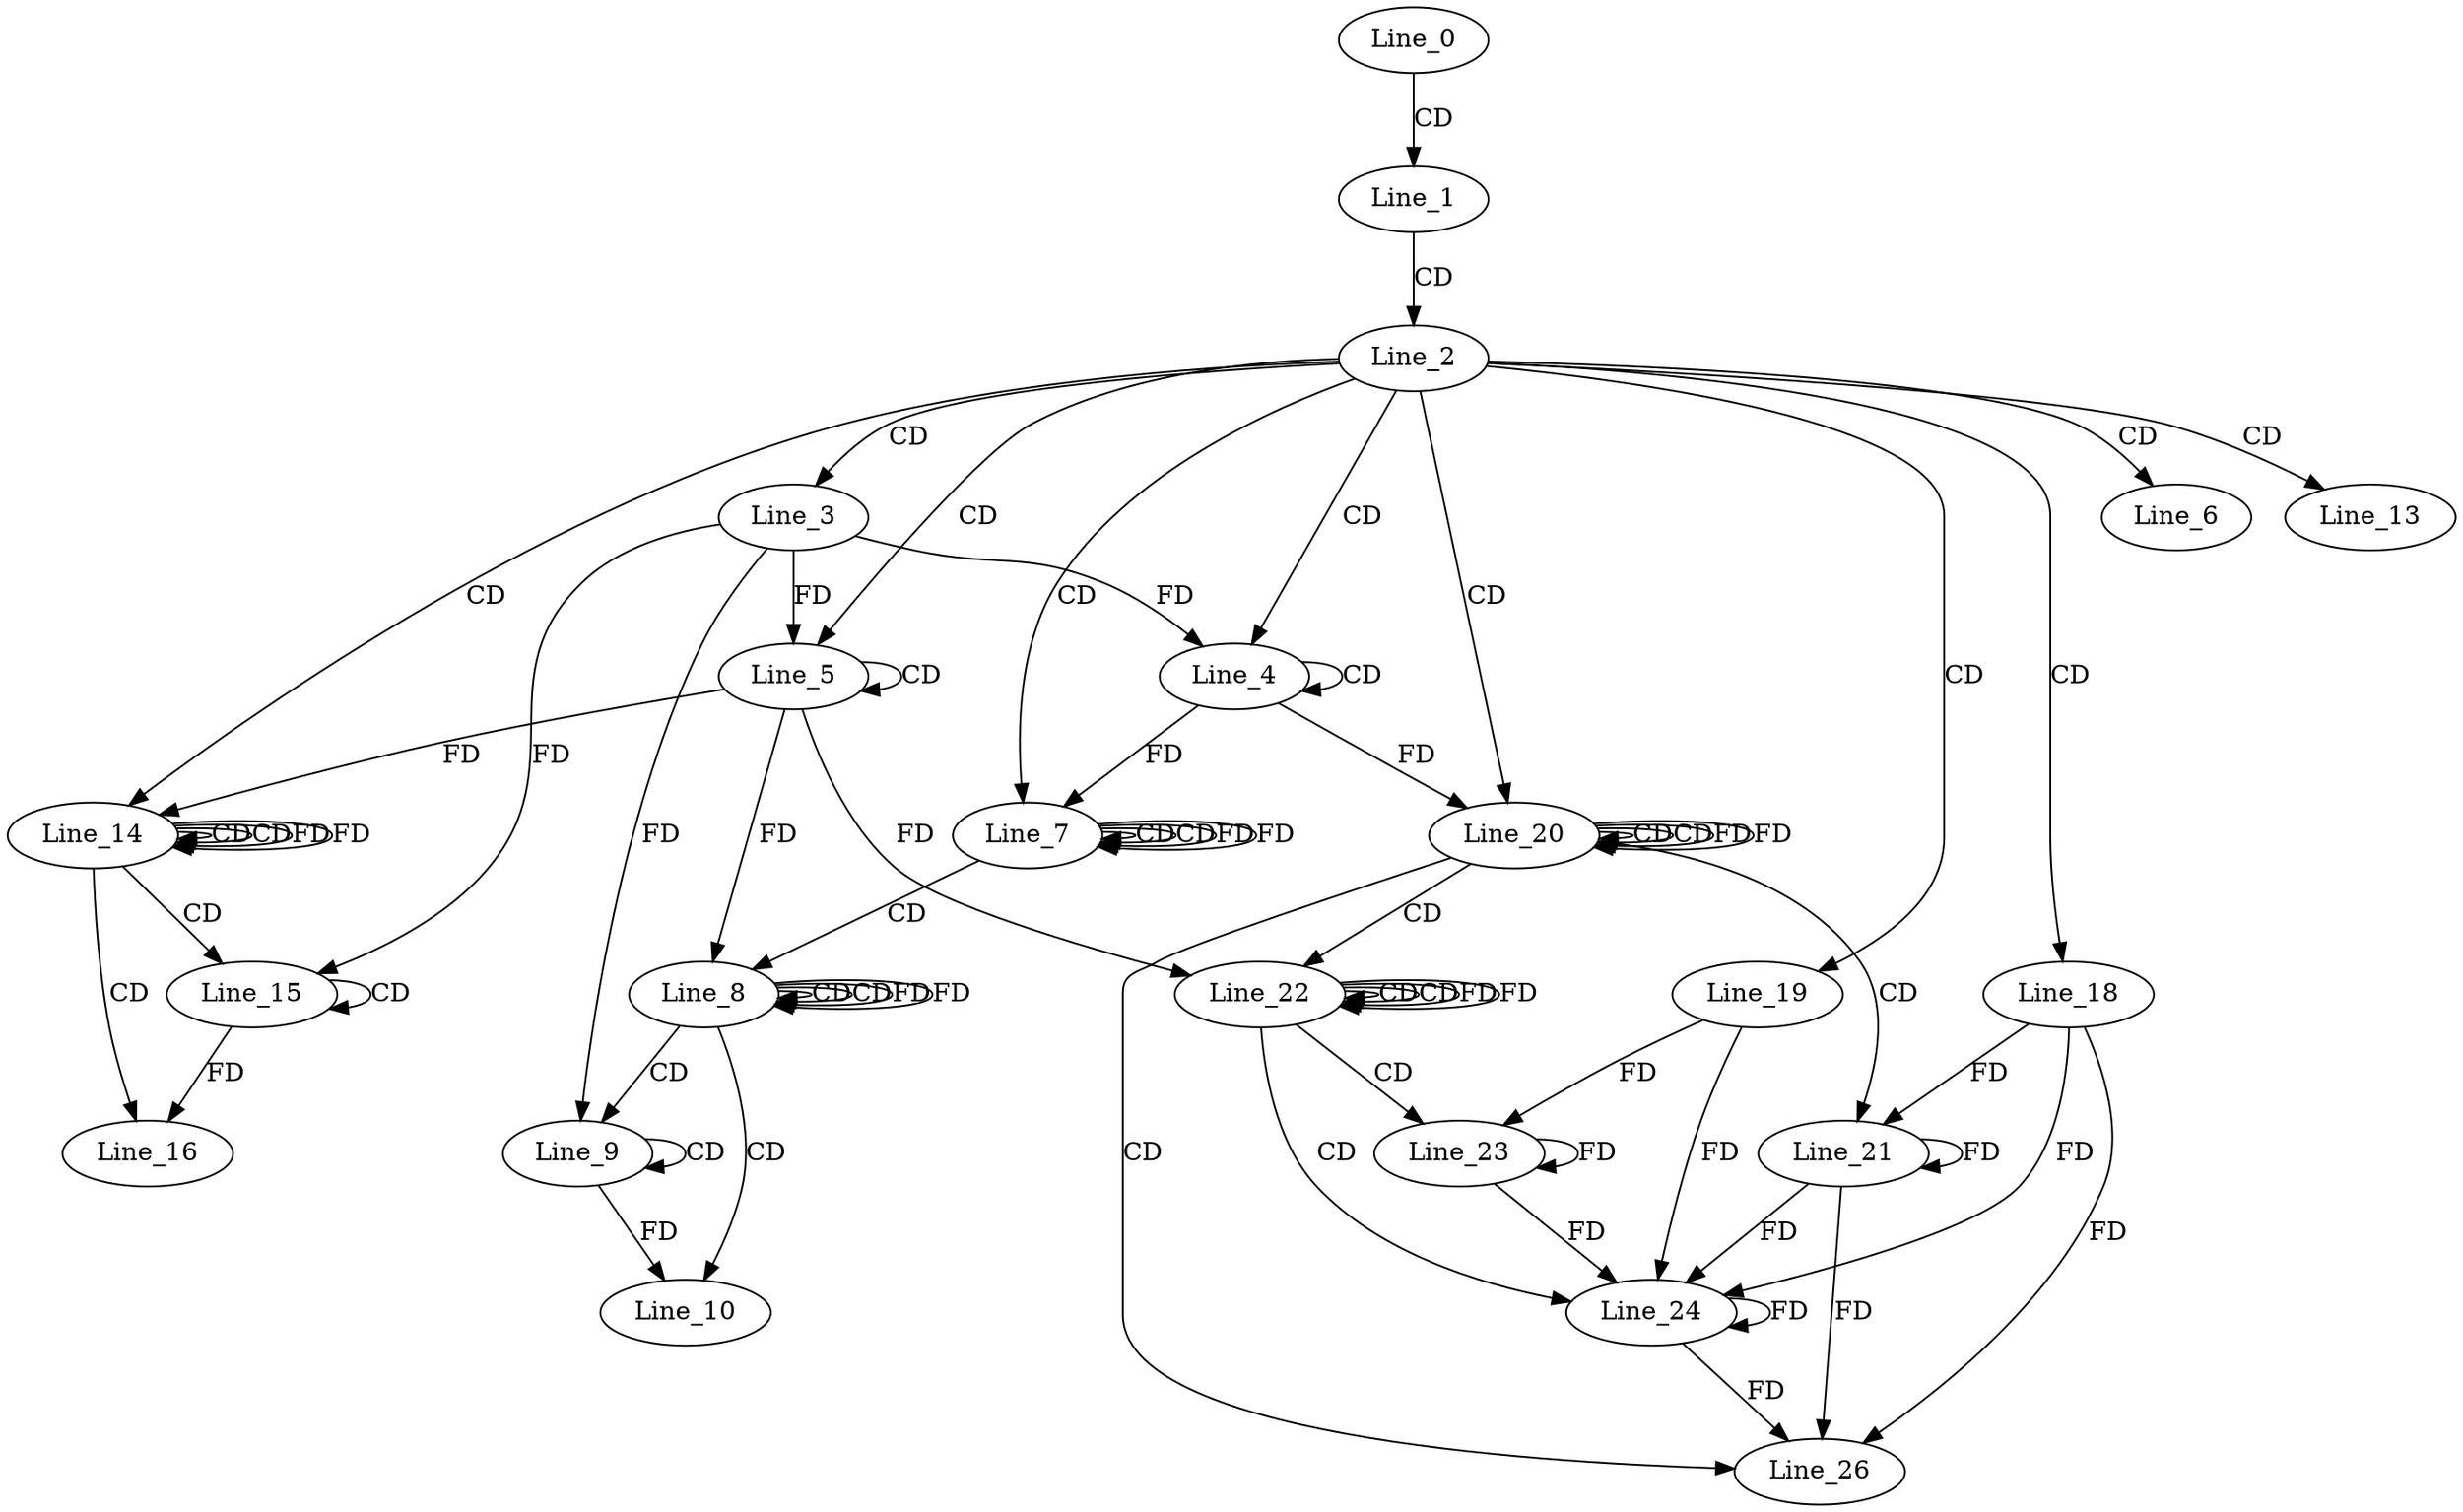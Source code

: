 digraph G {
  Line_0;
  Line_1;
  Line_2;
  Line_3;
  Line_4;
  Line_4;
  Line_5;
  Line_5;
  Line_6;
  Line_7;
  Line_7;
  Line_7;
  Line_8;
  Line_8;
  Line_8;
  Line_9;
  Line_9;
  Line_10;
  Line_13;
  Line_14;
  Line_14;
  Line_14;
  Line_15;
  Line_15;
  Line_16;
  Line_18;
  Line_19;
  Line_20;
  Line_20;
  Line_20;
  Line_21;
  Line_22;
  Line_22;
  Line_22;
  Line_23;
  Line_24;
  Line_26;
  Line_0 -> Line_1 [ label="CD" ];
  Line_1 -> Line_2 [ label="CD" ];
  Line_2 -> Line_3 [ label="CD" ];
  Line_2 -> Line_4 [ label="CD" ];
  Line_4 -> Line_4 [ label="CD" ];
  Line_3 -> Line_4 [ label="FD" ];
  Line_2 -> Line_5 [ label="CD" ];
  Line_5 -> Line_5 [ label="CD" ];
  Line_3 -> Line_5 [ label="FD" ];
  Line_2 -> Line_6 [ label="CD" ];
  Line_2 -> Line_7 [ label="CD" ];
  Line_7 -> Line_7 [ label="CD" ];
  Line_4 -> Line_7 [ label="FD" ];
  Line_7 -> Line_7 [ label="CD" ];
  Line_7 -> Line_7 [ label="FD" ];
  Line_7 -> Line_8 [ label="CD" ];
  Line_8 -> Line_8 [ label="CD" ];
  Line_5 -> Line_8 [ label="FD" ];
  Line_8 -> Line_8 [ label="CD" ];
  Line_8 -> Line_8 [ label="FD" ];
  Line_8 -> Line_9 [ label="CD" ];
  Line_9 -> Line_9 [ label="CD" ];
  Line_3 -> Line_9 [ label="FD" ];
  Line_8 -> Line_10 [ label="CD" ];
  Line_9 -> Line_10 [ label="FD" ];
  Line_2 -> Line_13 [ label="CD" ];
  Line_2 -> Line_14 [ label="CD" ];
  Line_14 -> Line_14 [ label="CD" ];
  Line_5 -> Line_14 [ label="FD" ];
  Line_14 -> Line_14 [ label="CD" ];
  Line_14 -> Line_14 [ label="FD" ];
  Line_14 -> Line_15 [ label="CD" ];
  Line_15 -> Line_15 [ label="CD" ];
  Line_3 -> Line_15 [ label="FD" ];
  Line_14 -> Line_16 [ label="CD" ];
  Line_15 -> Line_16 [ label="FD" ];
  Line_2 -> Line_18 [ label="CD" ];
  Line_2 -> Line_19 [ label="CD" ];
  Line_2 -> Line_20 [ label="CD" ];
  Line_20 -> Line_20 [ label="CD" ];
  Line_4 -> Line_20 [ label="FD" ];
  Line_20 -> Line_20 [ label="CD" ];
  Line_20 -> Line_20 [ label="FD" ];
  Line_20 -> Line_21 [ label="CD" ];
  Line_21 -> Line_21 [ label="FD" ];
  Line_18 -> Line_21 [ label="FD" ];
  Line_20 -> Line_22 [ label="CD" ];
  Line_22 -> Line_22 [ label="CD" ];
  Line_5 -> Line_22 [ label="FD" ];
  Line_22 -> Line_22 [ label="CD" ];
  Line_22 -> Line_22 [ label="FD" ];
  Line_22 -> Line_23 [ label="CD" ];
  Line_23 -> Line_23 [ label="FD" ];
  Line_19 -> Line_23 [ label="FD" ];
  Line_22 -> Line_24 [ label="CD" ];
  Line_24 -> Line_24 [ label="FD" ];
  Line_21 -> Line_24 [ label="FD" ];
  Line_18 -> Line_24 [ label="FD" ];
  Line_23 -> Line_24 [ label="FD" ];
  Line_19 -> Line_24 [ label="FD" ];
  Line_20 -> Line_26 [ label="CD" ];
  Line_24 -> Line_26 [ label="FD" ];
  Line_21 -> Line_26 [ label="FD" ];
  Line_18 -> Line_26 [ label="FD" ];
  Line_7 -> Line_7 [ label="FD" ];
  Line_8 -> Line_8 [ label="FD" ];
  Line_14 -> Line_14 [ label="FD" ];
  Line_20 -> Line_20 [ label="FD" ];
  Line_22 -> Line_22 [ label="FD" ];
}
